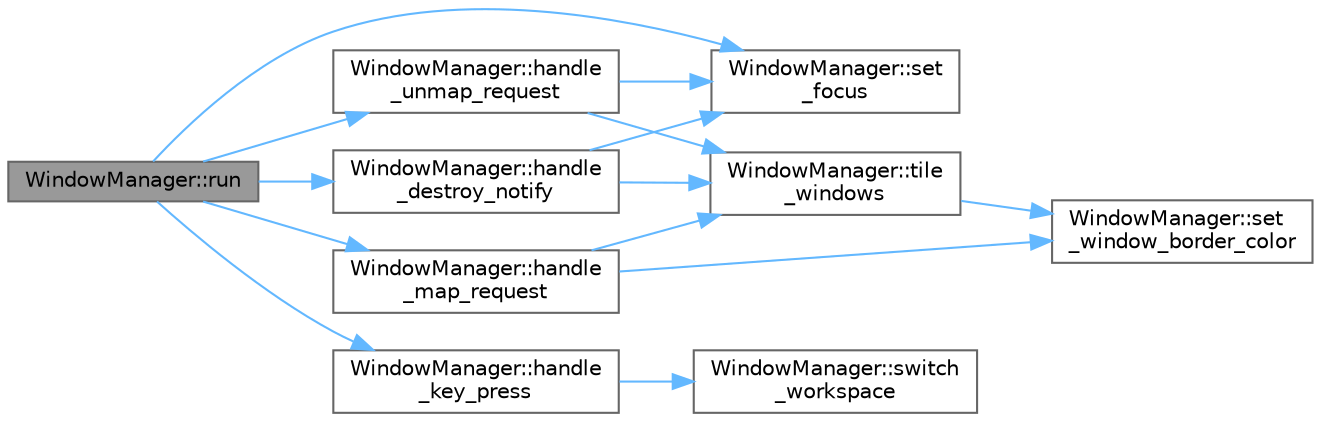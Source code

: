 digraph "WindowManager::run"
{
 // LATEX_PDF_SIZE
  bgcolor="transparent";
  edge [fontname=Helvetica,fontsize=10,labelfontname=Helvetica,labelfontsize=10];
  node [fontname=Helvetica,fontsize=10,shape=box,height=0.2,width=0.4];
  rankdir="LR";
  Node1 [id="Node000001",label="WindowManager::run",height=0.2,width=0.4,color="gray40", fillcolor="grey60", style="filled", fontcolor="black",tooltip="Starts the window manager."];
  Node1 -> Node2 [id="edge1_Node000001_Node000002",color="steelblue1",style="solid",tooltip=" "];
  Node2 [id="Node000002",label="WindowManager::handle\l_destroy_notify",height=0.2,width=0.4,color="grey40", fillcolor="white", style="filled",URL="$classWindowManager.html#a01341329963f4665484332944e16d8cd",tooltip="Handles a destroy notify event for the given window."];
  Node2 -> Node3 [id="edge2_Node000002_Node000003",color="steelblue1",style="solid",tooltip=" "];
  Node3 [id="Node000003",label="WindowManager::set\l_focus",height=0.2,width=0.4,color="grey40", fillcolor="white", style="filled",URL="$classWindowManager.html#a7f05b2027ab6eba43c39955b94ba040d",tooltip="Sets the focus of the window manager to the given window."];
  Node2 -> Node4 [id="edge3_Node000002_Node000004",color="steelblue1",style="solid",tooltip=" "];
  Node4 [id="Node000004",label="WindowManager::tile\l_windows",height=0.2,width=0.4,color="grey40", fillcolor="white", style="filled",URL="$classWindowManager.html#a034602ddebacb09dd0ae7ed262f20c57",tooltip="Tiles all windows in the current workspace."];
  Node4 -> Node5 [id="edge4_Node000004_Node000005",color="steelblue1",style="solid",tooltip=" "];
  Node5 [id="Node000005",label="WindowManager::set\l_window_border_color",height=0.2,width=0.4,color="grey40", fillcolor="white", style="filled",URL="$classWindowManager.html#a6bcb4661cf62ac13a5b4def37f62d129",tooltip="Sets the border color of the window to the given color."];
  Node1 -> Node6 [id="edge5_Node000001_Node000006",color="steelblue1",style="solid",tooltip=" "];
  Node6 [id="Node000006",label="WindowManager::handle\l_key_press",height=0.2,width=0.4,color="grey40", fillcolor="white", style="filled",URL="$classWindowManager.html#a8a047d72e1ed505cf0d8ac59ddd5c203",tooltip="Handles a key press event for the given key press event."];
  Node6 -> Node7 [id="edge6_Node000006_Node000007",color="steelblue1",style="solid",tooltip=" "];
  Node7 [id="Node000007",label="WindowManager::switch\l_workspace",height=0.2,width=0.4,color="grey40", fillcolor="white", style="filled",URL="$classWindowManager.html#a6e05fc85dd1d6f0ed5615de55e8abb3f",tooltip="Switches the workspace of the window manager to the given workspace."];
  Node1 -> Node8 [id="edge7_Node000001_Node000008",color="steelblue1",style="solid",tooltip=" "];
  Node8 [id="Node000008",label="WindowManager::handle\l_map_request",height=0.2,width=0.4,color="grey40", fillcolor="white", style="filled",URL="$classWindowManager.html#a870d69df4759c05bd2944583887b0625",tooltip="Handles a map request event for the given window."];
  Node8 -> Node5 [id="edge8_Node000008_Node000005",color="steelblue1",style="solid",tooltip=" "];
  Node8 -> Node4 [id="edge9_Node000008_Node000004",color="steelblue1",style="solid",tooltip=" "];
  Node1 -> Node9 [id="edge10_Node000001_Node000009",color="steelblue1",style="solid",tooltip=" "];
  Node9 [id="Node000009",label="WindowManager::handle\l_unmap_request",height=0.2,width=0.4,color="grey40", fillcolor="white", style="filled",URL="$classWindowManager.html#aaadfd30f0cafed4c33c7485f60e72511",tooltip="Handles an unmap request event for the given window."];
  Node9 -> Node3 [id="edge11_Node000009_Node000003",color="steelblue1",style="solid",tooltip=" "];
  Node9 -> Node4 [id="edge12_Node000009_Node000004",color="steelblue1",style="solid",tooltip=" "];
  Node1 -> Node3 [id="edge13_Node000001_Node000003",color="steelblue1",style="solid",tooltip=" "];
}

